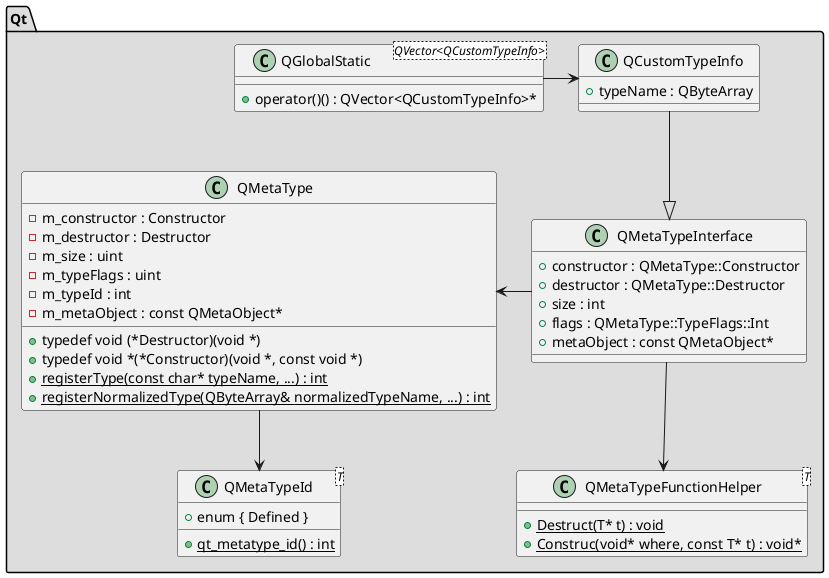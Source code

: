 @startuml

package Qt #DDDDDD
{

class QMetaType
{
    +typedef void (*Destructor)(void *)
    +typedef void *(*Constructor)(void *, const void *)
    +{static}registerType(const char* typeName, ...) : int
    +{static}registerNormalizedType(QByteArray& normalizedTypeName, ...) : int
    -m_constructor : Constructor
    -m_destructor : Destructor
    -m_size : uint
    -m_typeFlags : uint
    -m_typeId : int
    -m_metaObject : const QMetaObject*
}

class QMetaTypeId<T>
{
    +enum { Defined }
    +{static}qt_metatype_id() : int
}

class QMetaTypeInterface
{
    +constructor : QMetaType::Constructor
    +destructor : QMetaType::Destructor
    +size : int
    +flags : QMetaType::TypeFlags::Int
    +metaObject : const QMetaObject*
}

class QCustomTypeInfo
{
    +typeName : QByteArray
}

class QMetaTypeFunctionHelper<T>
{
    +{static}Destruct(T* t) : void
    +{static}Construc(void* where, const T* t) : void*
}

class QGlobalStatic<QVector<QCustomTypeInfo>>
{
    +operator()() : QVector<QCustomTypeInfo>*
}

QGlobalStatic -> QCustomTypeInfo
QCustomTypeInfo --|> QMetaTypeInterface
QMetaType <- QMetaTypeInterface
QMetaType --> QMetaTypeId
QMetaTypeInterface --> QMetaTypeFunctionHelper

}

@enduml